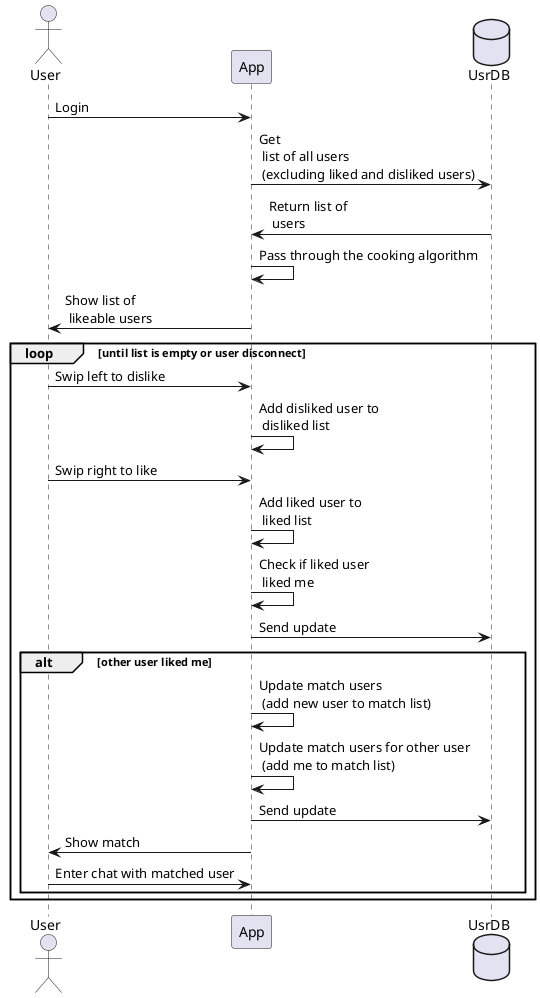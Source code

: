 @startuml

actor User as usr
participant App as app
database UsrDB as db

usr -> app : Login
app -> db : Get \n list of all users \n (excluding liked and disliked users)
app <- db : Return list of \n users

app -> app : Pass through the cooking algorithm

app -> usr : Show list of \n likeable users
loop until list is empty or user disconnect
    usr -> app : Swip left to dislike
    app -> app : Add disliked user to \n disliked list
    usr -> app : Swip right to like
    app -> app : Add liked user to \n liked list
    app -> app : Check if liked user \n liked me
    app -> db : Send update  
    alt other user liked me
        app -> app : Update match users \n (add new user to match list)
        app -> app : Update match users for other user \n (add me to match list)
        app -> db : Send update
        app -> usr : Show match
        usr -> app : Enter chat with matched user
    end
end